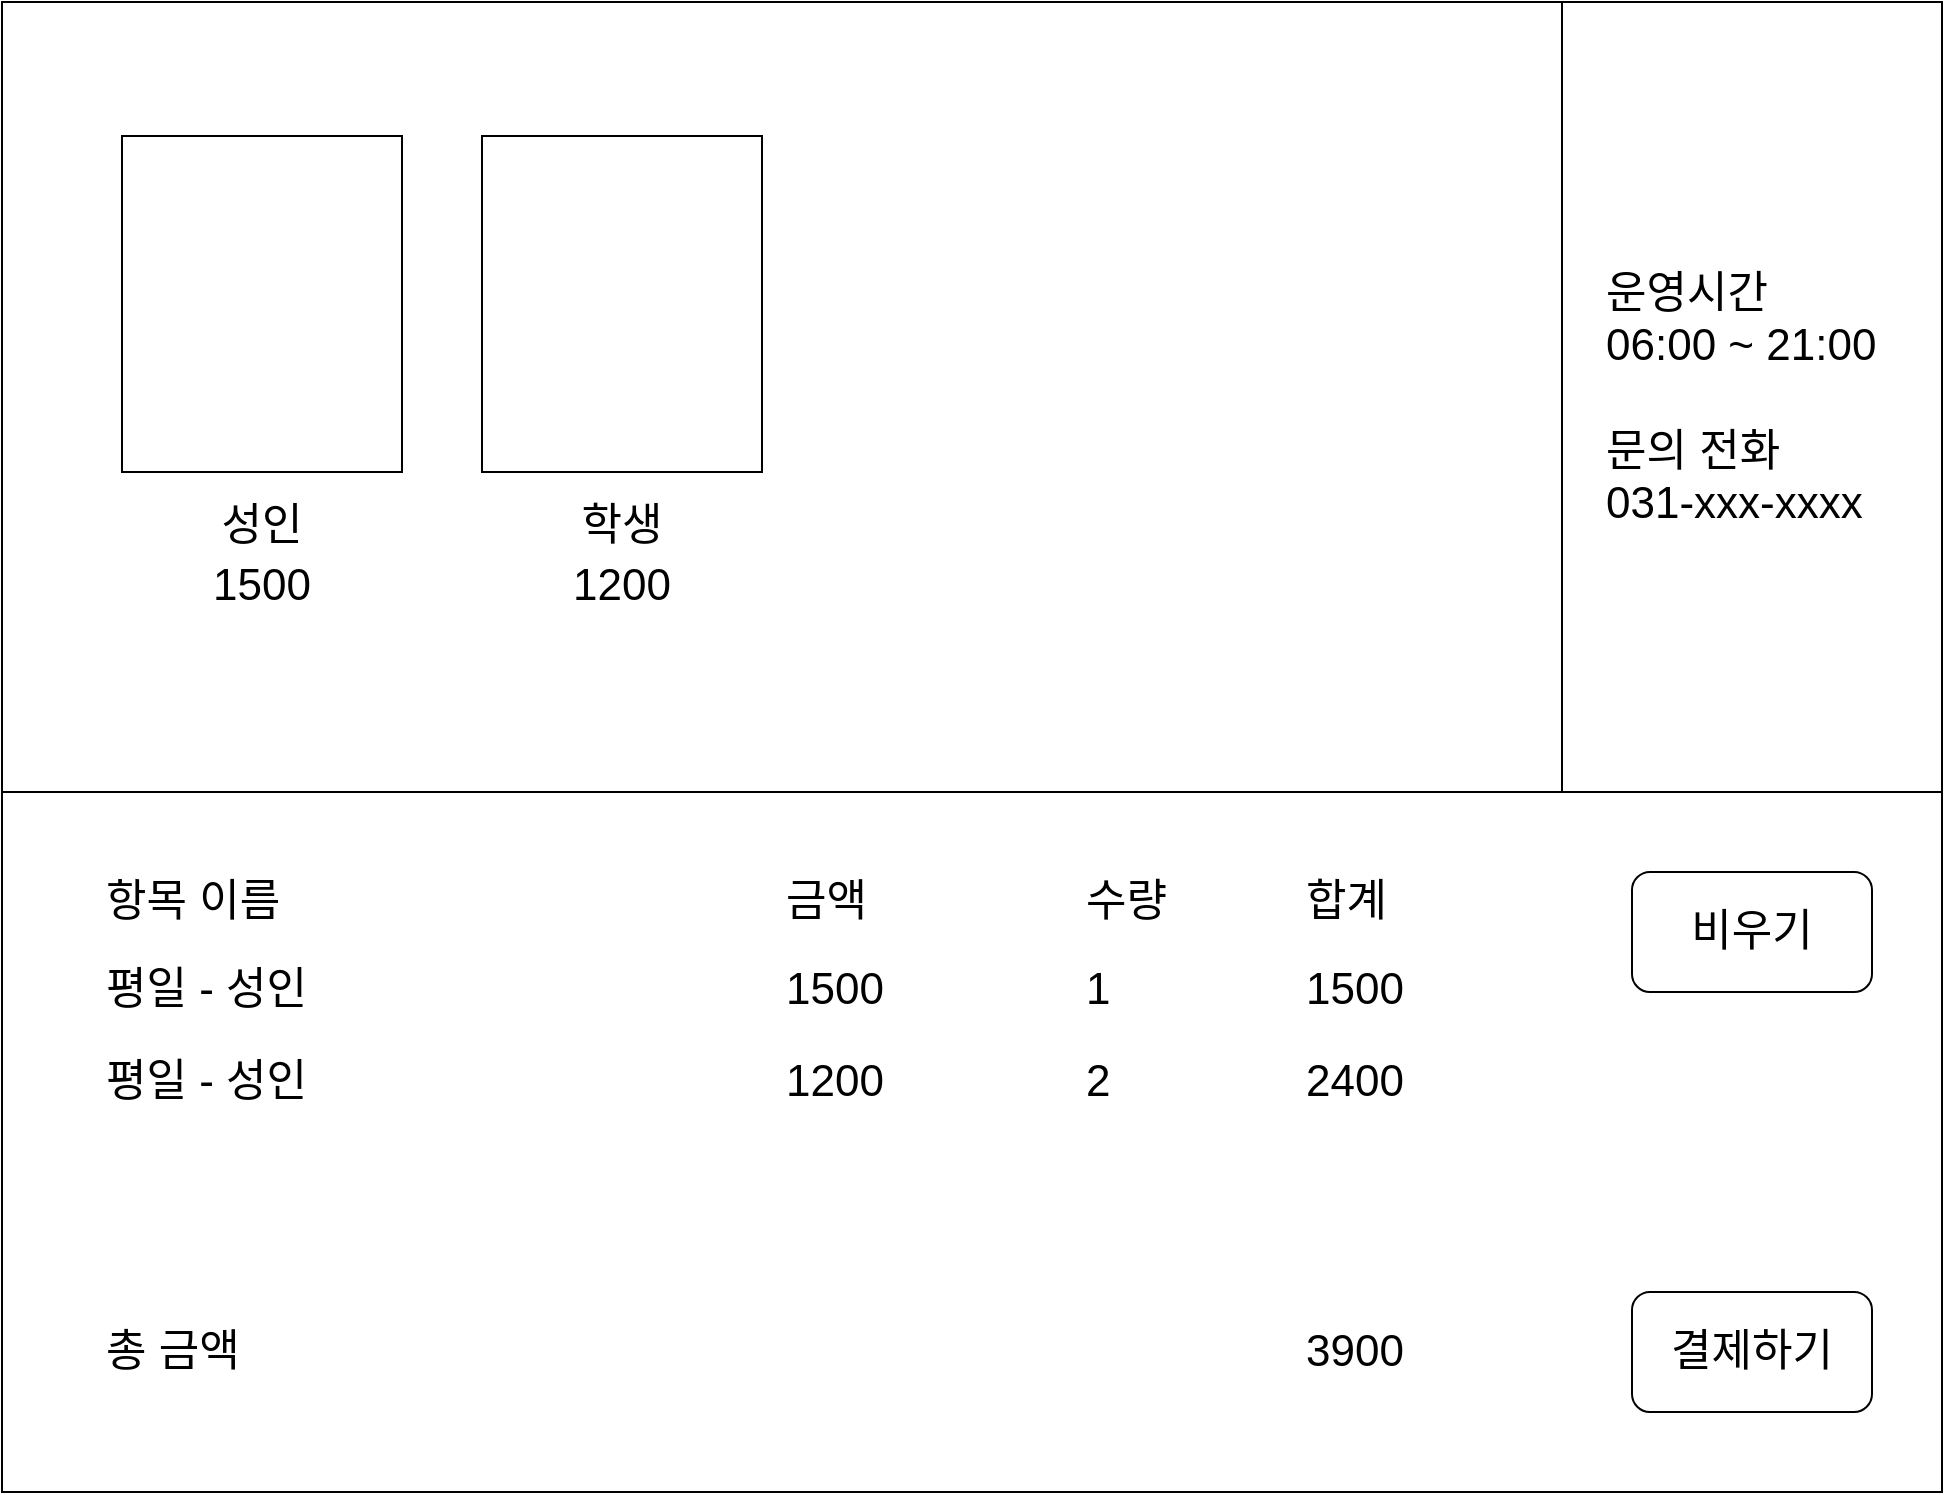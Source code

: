 <mxfile>
    <diagram id="aNUrwyB2VvVOVove9UKh" name="Page-1">
        <mxGraphModel dx="930" dy="1139" grid="1" gridSize="10" guides="1" tooltips="1" connect="1" arrows="1" fold="1" page="1" pageScale="1" pageWidth="1100" pageHeight="850" math="0" shadow="0">
            <root>
                <mxCell id="0"/>
                <mxCell id="1" parent="0"/>
                <mxCell id="2" value="" style="rounded=0;whiteSpace=wrap;html=1;" parent="1" vertex="1">
                    <mxGeometry x="60" y="55" width="970" height="745" as="geometry"/>
                </mxCell>
                <mxCell id="3" value="" style="rounded=0;whiteSpace=wrap;html=1;fontSize=22;fontFamily=Helvetica;" parent="1" vertex="1">
                    <mxGeometry x="120" y="122" width="140" height="168" as="geometry"/>
                </mxCell>
                <mxCell id="5" value="성인" style="text;html=1;strokeColor=none;fillColor=none;align=center;verticalAlign=middle;whiteSpace=wrap;rounded=0;fontFamily=Helvetica;fontSize=22;" parent="1" vertex="1">
                    <mxGeometry x="120" y="302" width="140" height="30" as="geometry"/>
                </mxCell>
                <mxCell id="6" value="1500" style="text;html=1;strokeColor=none;fillColor=none;align=center;verticalAlign=middle;whiteSpace=wrap;rounded=0;fontFamily=Helvetica;fontSize=22;" parent="1" vertex="1">
                    <mxGeometry x="120" y="332" width="140" height="30" as="geometry"/>
                </mxCell>
                <mxCell id="7" value="" style="rounded=0;whiteSpace=wrap;html=1;fontSize=22;fontFamily=Helvetica;" parent="1" vertex="1">
                    <mxGeometry x="300" y="122" width="140" height="168" as="geometry"/>
                </mxCell>
                <mxCell id="8" value="학생" style="text;html=1;strokeColor=none;fillColor=none;align=center;verticalAlign=middle;whiteSpace=wrap;rounded=0;fontFamily=Helvetica;fontSize=22;" parent="1" vertex="1">
                    <mxGeometry x="300" y="302" width="140" height="30" as="geometry"/>
                </mxCell>
                <mxCell id="9" value="1200" style="text;html=1;strokeColor=none;fillColor=none;align=center;verticalAlign=middle;whiteSpace=wrap;rounded=0;fontFamily=Helvetica;fontSize=22;" parent="1" vertex="1">
                    <mxGeometry x="300" y="332" width="140" height="30" as="geometry"/>
                </mxCell>
                <mxCell id="10" value="" style="rounded=0;whiteSpace=wrap;html=1;fontFamily=Helvetica;fontSize=22;" parent="1" vertex="1">
                    <mxGeometry x="60" y="450" width="970" height="350" as="geometry"/>
                </mxCell>
                <mxCell id="12" value="평일 - 성인" style="text;html=1;strokeColor=none;fillColor=none;align=left;verticalAlign=middle;whiteSpace=wrap;rounded=0;fontFamily=Helvetica;fontSize=22;" parent="1" vertex="1">
                    <mxGeometry x="110" y="534" width="320" height="30" as="geometry"/>
                </mxCell>
                <mxCell id="13" value="1" style="text;html=1;strokeColor=none;fillColor=none;align=left;verticalAlign=middle;whiteSpace=wrap;rounded=0;fontFamily=Helvetica;fontSize=22;" parent="1" vertex="1">
                    <mxGeometry x="600" y="534" width="30" height="30" as="geometry"/>
                </mxCell>
                <mxCell id="14" value="1500" style="text;html=1;strokeColor=none;fillColor=none;align=left;verticalAlign=middle;whiteSpace=wrap;rounded=0;fontFamily=Helvetica;fontSize=22;" parent="1" vertex="1">
                    <mxGeometry x="450" y="534" width="30" height="30" as="geometry"/>
                </mxCell>
                <mxCell id="15" value="항목 이름" style="text;html=1;strokeColor=none;fillColor=none;align=left;verticalAlign=middle;whiteSpace=wrap;rounded=0;fontFamily=Helvetica;fontSize=22;" parent="1" vertex="1">
                    <mxGeometry x="110" y="490" width="320" height="30" as="geometry"/>
                </mxCell>
                <mxCell id="16" value="수량" style="text;html=1;strokeColor=none;fillColor=none;align=left;verticalAlign=middle;whiteSpace=wrap;rounded=0;fontFamily=Helvetica;fontSize=22;" parent="1" vertex="1">
                    <mxGeometry x="600" y="490" width="100" height="30" as="geometry"/>
                </mxCell>
                <mxCell id="17" value="금액" style="text;html=1;strokeColor=none;fillColor=none;align=left;verticalAlign=middle;whiteSpace=wrap;rounded=0;fontFamily=Helvetica;fontSize=22;" parent="1" vertex="1">
                    <mxGeometry x="450" y="490" width="80" height="30" as="geometry"/>
                </mxCell>
                <mxCell id="18" value="평일 - 성인" style="text;html=1;strokeColor=none;fillColor=none;align=left;verticalAlign=middle;whiteSpace=wrap;rounded=0;fontFamily=Helvetica;fontSize=22;" parent="1" vertex="1">
                    <mxGeometry x="110" y="580" width="320" height="30" as="geometry"/>
                </mxCell>
                <mxCell id="19" value="2" style="text;html=1;strokeColor=none;fillColor=none;align=left;verticalAlign=middle;whiteSpace=wrap;rounded=0;fontFamily=Helvetica;fontSize=22;" parent="1" vertex="1">
                    <mxGeometry x="600" y="580" width="30" height="30" as="geometry"/>
                </mxCell>
                <mxCell id="20" value="1200" style="text;html=1;strokeColor=none;fillColor=none;align=left;verticalAlign=middle;whiteSpace=wrap;rounded=0;fontFamily=Helvetica;fontSize=22;" parent="1" vertex="1">
                    <mxGeometry x="450" y="580" width="30" height="30" as="geometry"/>
                </mxCell>
                <mxCell id="24" value="합계" style="text;html=1;strokeColor=none;fillColor=none;align=left;verticalAlign=middle;whiteSpace=wrap;rounded=0;fontFamily=Helvetica;fontSize=22;" parent="1" vertex="1">
                    <mxGeometry x="710" y="490" width="100" height="30" as="geometry"/>
                </mxCell>
                <mxCell id="25" value="1500" style="text;html=1;strokeColor=none;fillColor=none;align=left;verticalAlign=middle;whiteSpace=wrap;rounded=0;fontFamily=Helvetica;fontSize=22;" parent="1" vertex="1">
                    <mxGeometry x="710" y="534" width="30" height="30" as="geometry"/>
                </mxCell>
                <mxCell id="26" value="2400" style="text;html=1;strokeColor=none;fillColor=none;align=left;verticalAlign=middle;whiteSpace=wrap;rounded=0;fontFamily=Helvetica;fontSize=22;" parent="1" vertex="1">
                    <mxGeometry x="710" y="580" width="30" height="30" as="geometry"/>
                </mxCell>
                <mxCell id="27" value="결제하기" style="rounded=1;whiteSpace=wrap;html=1;fontFamily=Helvetica;fontSize=22;" parent="1" vertex="1">
                    <mxGeometry x="875" y="700" width="120" height="60" as="geometry"/>
                </mxCell>
                <mxCell id="28" value="3900" style="text;html=1;strokeColor=none;fillColor=none;align=left;verticalAlign=middle;whiteSpace=wrap;rounded=0;fontFamily=Helvetica;fontSize=22;" parent="1" vertex="1">
                    <mxGeometry x="710" y="715" width="30" height="30" as="geometry"/>
                </mxCell>
                <mxCell id="29" value="총 금액" style="text;html=1;strokeColor=none;fillColor=none;align=left;verticalAlign=middle;whiteSpace=wrap;rounded=0;fontFamily=Helvetica;fontSize=22;" parent="1" vertex="1">
                    <mxGeometry x="110" y="715" width="320" height="30" as="geometry"/>
                </mxCell>
                <mxCell id="30" value="비우기" style="rounded=1;whiteSpace=wrap;html=1;fontFamily=Helvetica;fontSize=22;" parent="1" vertex="1">
                    <mxGeometry x="875" y="490" width="120" height="60" as="geometry"/>
                </mxCell>
                <mxCell id="31" value="" style="rounded=0;whiteSpace=wrap;html=1;fontFamily=Helvetica;fontSize=22;" parent="1" vertex="1">
                    <mxGeometry x="840" y="55" width="190" height="395" as="geometry"/>
                </mxCell>
                <mxCell id="33" value="운영시간&lt;br&gt;06:00 ~ 21:00&lt;br&gt;&lt;br&gt;문의 전화&lt;br&gt;031-xxx-xxxx" style="text;html=1;strokeColor=none;fillColor=none;align=left;verticalAlign=middle;whiteSpace=wrap;rounded=0;fontFamily=Helvetica;fontSize=22;" parent="1" vertex="1">
                    <mxGeometry x="860" y="82.5" width="150" height="340" as="geometry"/>
                </mxCell>
            </root>
        </mxGraphModel>
    </diagram>
</mxfile>